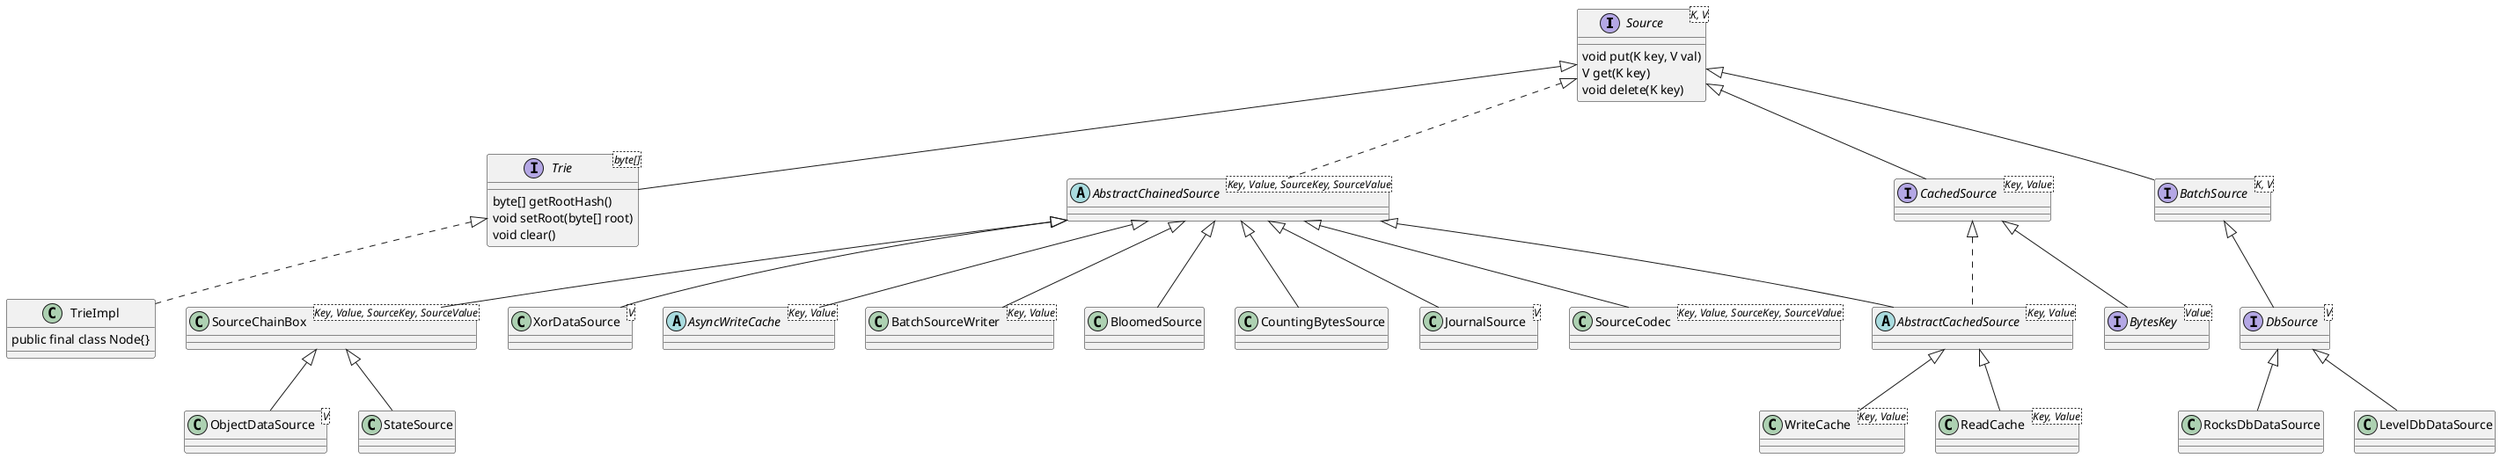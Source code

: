 @startuml

interface Source<K, V> {
	void put(K key, V val)
	V get(K key)
	void delete(K key)
}

interface Trie<byte[]> {
	byte[] getRootHash()
	void setRoot(byte[] root)
	void clear()
}


class TrieImpl{
	public final class Node{}
}


abstract class AbstractChainedSource<Key, Value, SourceKey, SourceValue> {
	
}

class SourceChainBox<Key, Value, SourceKey, SourceValue> {
	
}

class ObjectDataSource<V> {
	
}

abstract class AbstractCachedSource <Key, Value> {
	
}

class WriteCache<Key, Value> {
	
}

class XorDataSource<V> {
	
}

abstract class AsyncWriteCache<Key, Value> {
	
}

class BatchSourceWriter<Key, Value> {
	
}

class BloomedSource {
	
}

class CountingBytesSource {
	
}

class JournalSource<V> {
	
}

interface CachedSource<Key, Value> {
	
}
interface BytesKey<Value> {
	
}

interface BatchSource<K, V>{
	
}
interface DbSource<V>{
	
}

class RocksDbDataSource{
	
}
class LevelDbDataSource{
	
}
class SourceCodec<Key, Value, SourceKey, SourceValue>{
	
}
class ReadCache<Key, Value> {
	
}
class StateSource {
	
}

Source <|-- Trie
Source <|-- CachedSource
Source <|-- BatchSource
Source <|.. AbstractChainedSource


SourceChainBox <|-- ObjectDataSource
SourceChainBox <|-- StateSource
Trie  <|.. TrieImpl

AbstractChainedSource <|-- SourceChainBox
AbstractChainedSource <|-- XorDataSource
AbstractChainedSource <|-- AsyncWriteCache
AbstractChainedSource <|-- AbstractCachedSource
AbstractChainedSource <|-- BatchSourceWriter
AbstractChainedSource <|-- BloomedSource
AbstractChainedSource <|-- CountingBytesSource
AbstractChainedSource <|-- JournalSource
AbstractChainedSource <|-- SourceCodec

CachedSource <|.. AbstractCachedSource
CachedSource <|-- BytesKey

AbstractCachedSource <|-- WriteCache
AbstractCachedSource <|-- ReadCache

BatchSource <|-- DbSource

DbSource <|-- RocksDbDataSource
DbSource <|-- LevelDbDataSource

@enduml